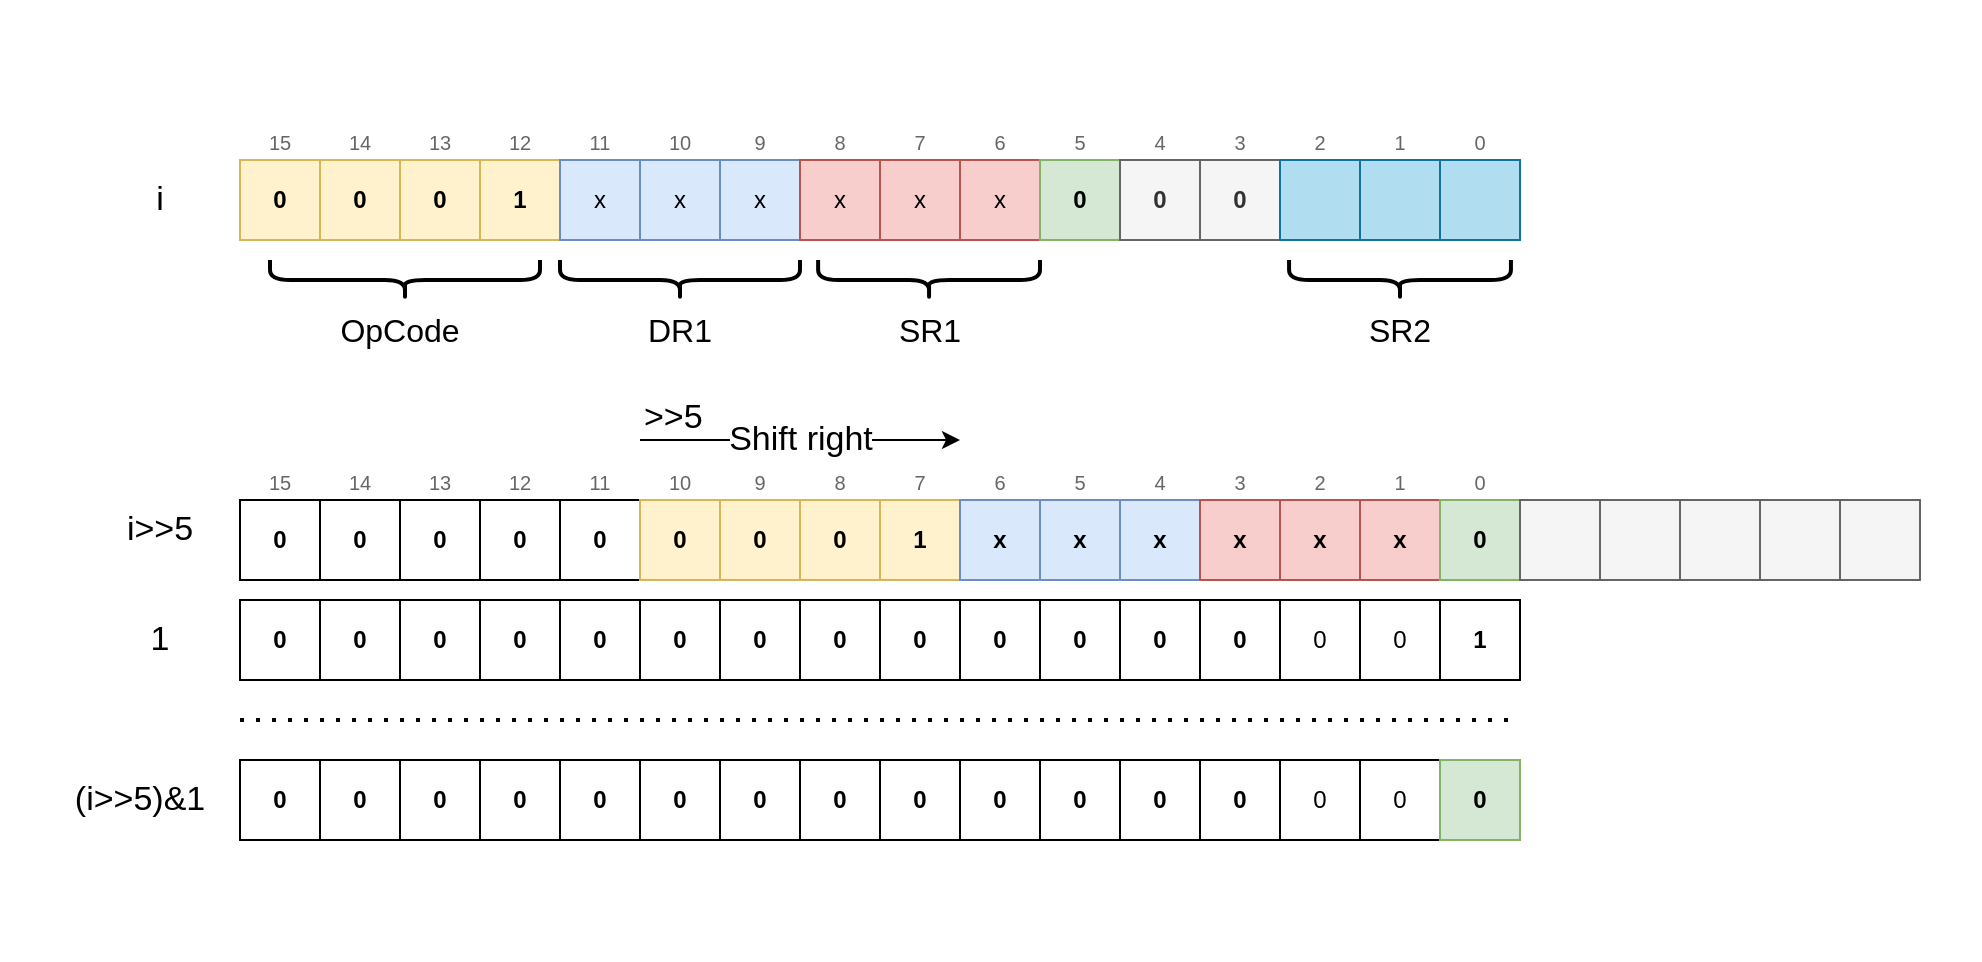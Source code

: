 <mxfile version="15.8.7" type="device"><diagram id="lDyvaed_ntnNjsBYcKlS" name="Page-1"><mxGraphModel dx="1106" dy="892" grid="1" gridSize="10" guides="1" tooltips="1" connect="1" arrows="1" fold="1" page="1" pageScale="1" pageWidth="827" pageHeight="1169" math="0" shadow="0"><root><mxCell id="0"/><mxCell id="1" parent="0"/><mxCell id="tQQPd7W1Cs7ZoaxXyXAr-112" value="" style="rounded=0;whiteSpace=wrap;html=1;fontSize=17;fillColor=none;strokeColor=none;" vertex="1" parent="1"><mxGeometry x="80" y="120" width="990" height="480" as="geometry"/></mxCell><mxCell id="PzuIrlQaU6gUbfsNahON-1" value="0" style="rounded=0;whiteSpace=wrap;html=1;fontStyle=1;fillColor=#fff2cc;strokeColor=#d6b656;" parent="1" vertex="1"><mxGeometry x="200" y="200" width="40" height="40" as="geometry"/></mxCell><mxCell id="PzuIrlQaU6gUbfsNahON-2" value="0" style="rounded=0;whiteSpace=wrap;html=1;fontStyle=1;fillColor=#fff2cc;strokeColor=#d6b656;" parent="1" vertex="1"><mxGeometry x="240" y="200" width="40" height="40" as="geometry"/></mxCell><mxCell id="PzuIrlQaU6gUbfsNahON-3" value="0" style="rounded=0;whiteSpace=wrap;html=1;fontStyle=1;fillColor=#fff2cc;strokeColor=#d6b656;" parent="1" vertex="1"><mxGeometry x="280" y="200" width="40" height="40" as="geometry"/></mxCell><mxCell id="PzuIrlQaU6gUbfsNahON-4" value="1" style="rounded=0;whiteSpace=wrap;html=1;fontStyle=1;fillColor=#fff2cc;strokeColor=#d6b656;" parent="1" vertex="1"><mxGeometry x="320" y="200" width="40" height="40" as="geometry"/></mxCell><mxCell id="PzuIrlQaU6gUbfsNahON-5" value="x" style="rounded=0;whiteSpace=wrap;html=1;fillColor=#dae8fc;strokeColor=#6c8ebf;" parent="1" vertex="1"><mxGeometry x="360" y="200" width="40" height="40" as="geometry"/></mxCell><mxCell id="PzuIrlQaU6gUbfsNahON-6" value="x" style="rounded=0;whiteSpace=wrap;html=1;fillColor=#dae8fc;strokeColor=#6c8ebf;" parent="1" vertex="1"><mxGeometry x="400" y="200" width="40" height="40" as="geometry"/></mxCell><mxCell id="PzuIrlQaU6gUbfsNahON-7" value="x" style="rounded=0;whiteSpace=wrap;html=1;fillColor=#dae8fc;strokeColor=#6c8ebf;" parent="1" vertex="1"><mxGeometry x="440" y="200" width="40" height="40" as="geometry"/></mxCell><mxCell id="PzuIrlQaU6gUbfsNahON-8" value="x" style="rounded=0;whiteSpace=wrap;html=1;fillColor=#f8cecc;strokeColor=#b85450;" parent="1" vertex="1"><mxGeometry x="480" y="200" width="40" height="40" as="geometry"/></mxCell><mxCell id="PzuIrlQaU6gUbfsNahON-9" value="x" style="rounded=0;whiteSpace=wrap;html=1;fillColor=#f8cecc;strokeColor=#b85450;" parent="1" vertex="1"><mxGeometry x="520" y="200" width="40" height="40" as="geometry"/></mxCell><mxCell id="PzuIrlQaU6gUbfsNahON-10" value="x" style="rounded=0;whiteSpace=wrap;html=1;fillColor=#f8cecc;strokeColor=#b85450;" parent="1" vertex="1"><mxGeometry x="560" y="200" width="40" height="40" as="geometry"/></mxCell><mxCell id="PzuIrlQaU6gUbfsNahON-11" value="0" style="rounded=0;whiteSpace=wrap;html=1;fontStyle=1;fillColor=#d5e8d4;strokeColor=#82b366;" parent="1" vertex="1"><mxGeometry x="600" y="200" width="40" height="40" as="geometry"/></mxCell><mxCell id="PzuIrlQaU6gUbfsNahON-12" value="0" style="rounded=0;whiteSpace=wrap;html=1;fontStyle=1;fillColor=#f5f5f5;fontColor=#333333;strokeColor=#666666;" parent="1" vertex="1"><mxGeometry x="640" y="200" width="40" height="40" as="geometry"/></mxCell><mxCell id="PzuIrlQaU6gUbfsNahON-13" value="0" style="rounded=0;whiteSpace=wrap;html=1;fontStyle=1;fillColor=#f5f5f5;fontColor=#333333;strokeColor=#666666;" parent="1" vertex="1"><mxGeometry x="680" y="200" width="40" height="40" as="geometry"/></mxCell><mxCell id="PzuIrlQaU6gUbfsNahON-14" value="" style="rounded=0;whiteSpace=wrap;html=1;fillColor=#b1ddf0;strokeColor=#10739e;" parent="1" vertex="1"><mxGeometry x="720" y="200" width="40" height="40" as="geometry"/></mxCell><mxCell id="PzuIrlQaU6gUbfsNahON-15" value="" style="rounded=0;whiteSpace=wrap;html=1;fillColor=#b1ddf0;strokeColor=#10739e;" parent="1" vertex="1"><mxGeometry x="760" y="200" width="40" height="40" as="geometry"/></mxCell><mxCell id="PzuIrlQaU6gUbfsNahON-16" value="" style="rounded=0;whiteSpace=wrap;html=1;fillColor=#b1ddf0;strokeColor=#10739e;" parent="1" vertex="1"><mxGeometry x="800" y="200" width="40" height="40" as="geometry"/></mxCell><mxCell id="PzuIrlQaU6gUbfsNahON-63" value="" style="shape=curlyBracket;whiteSpace=wrap;html=1;rounded=1;fontSize=16;strokeWidth=2;fillColor=none;rotation=-90;" parent="1" vertex="1"><mxGeometry x="272.5" y="192.5" width="20" height="135" as="geometry"/></mxCell><mxCell id="PzuIrlQaU6gUbfsNahON-65" value="OpCode" style="text;html=1;strokeColor=none;fillColor=none;align=center;verticalAlign=middle;whiteSpace=wrap;rounded=0;fontSize=16;" parent="1" vertex="1"><mxGeometry x="250" y="270" width="60" height="30" as="geometry"/></mxCell><mxCell id="PzuIrlQaU6gUbfsNahON-71" value="" style="shape=curlyBracket;whiteSpace=wrap;html=1;rounded=1;fontSize=16;strokeWidth=2;fillColor=none;rotation=-90;" parent="1" vertex="1"><mxGeometry x="534.53" y="204.54" width="20" height="110.93" as="geometry"/></mxCell><mxCell id="PzuIrlQaU6gUbfsNahON-72" value="SR1" style="text;html=1;strokeColor=none;fillColor=none;align=center;verticalAlign=middle;whiteSpace=wrap;rounded=0;fontSize=16;" parent="1" vertex="1"><mxGeometry x="514.53" y="270" width="60" height="30" as="geometry"/></mxCell><mxCell id="PzuIrlQaU6gUbfsNahON-73" value="0" style="text;html=1;strokeColor=none;fillColor=none;align=center;verticalAlign=bottom;whiteSpace=wrap;rounded=0;fontSize=10;fontColor=#666666;" parent="1" vertex="1"><mxGeometry x="800" y="170" width="40" height="30" as="geometry"/></mxCell><mxCell id="PzuIrlQaU6gUbfsNahON-74" value="1" style="text;html=1;strokeColor=none;fillColor=none;align=center;verticalAlign=bottom;whiteSpace=wrap;rounded=0;fontSize=10;fontColor=#666666;" parent="1" vertex="1"><mxGeometry x="760" y="170" width="40" height="30" as="geometry"/></mxCell><mxCell id="PzuIrlQaU6gUbfsNahON-75" value="2" style="text;html=1;strokeColor=none;fillColor=none;align=center;verticalAlign=bottom;whiteSpace=wrap;rounded=0;fontSize=10;fontColor=#666666;" parent="1" vertex="1"><mxGeometry x="720" y="170" width="40" height="30" as="geometry"/></mxCell><mxCell id="PzuIrlQaU6gUbfsNahON-76" value="3" style="text;html=1;strokeColor=none;fillColor=none;align=center;verticalAlign=bottom;whiteSpace=wrap;rounded=0;fontSize=10;fontColor=#666666;" parent="1" vertex="1"><mxGeometry x="680" y="170" width="40" height="30" as="geometry"/></mxCell><mxCell id="PzuIrlQaU6gUbfsNahON-77" value="4" style="text;html=1;strokeColor=none;fillColor=none;align=center;verticalAlign=bottom;whiteSpace=wrap;rounded=0;fontSize=10;fontColor=#666666;" parent="1" vertex="1"><mxGeometry x="640" y="170" width="40" height="30" as="geometry"/></mxCell><mxCell id="PzuIrlQaU6gUbfsNahON-78" value="5" style="text;html=1;strokeColor=none;fillColor=none;align=center;verticalAlign=bottom;whiteSpace=wrap;rounded=0;fontSize=10;fontColor=#666666;" parent="1" vertex="1"><mxGeometry x="600" y="170" width="40" height="30" as="geometry"/></mxCell><mxCell id="PzuIrlQaU6gUbfsNahON-79" value="6" style="text;html=1;strokeColor=none;fillColor=none;align=center;verticalAlign=bottom;whiteSpace=wrap;rounded=0;fontSize=10;fontColor=#666666;" parent="1" vertex="1"><mxGeometry x="560" y="170" width="40" height="30" as="geometry"/></mxCell><mxCell id="PzuIrlQaU6gUbfsNahON-80" value="7" style="text;html=1;strokeColor=none;fillColor=none;align=center;verticalAlign=bottom;whiteSpace=wrap;rounded=0;fontSize=10;fontColor=#666666;" parent="1" vertex="1"><mxGeometry x="520" y="170" width="40" height="30" as="geometry"/></mxCell><mxCell id="PzuIrlQaU6gUbfsNahON-81" value="8" style="text;html=1;strokeColor=none;fillColor=none;align=center;verticalAlign=bottom;whiteSpace=wrap;rounded=0;fontSize=10;fontColor=#666666;" parent="1" vertex="1"><mxGeometry x="480" y="170" width="40" height="30" as="geometry"/></mxCell><mxCell id="PzuIrlQaU6gUbfsNahON-82" value="9" style="text;html=1;strokeColor=none;fillColor=none;align=center;verticalAlign=bottom;whiteSpace=wrap;rounded=0;fontSize=10;fontColor=#666666;" parent="1" vertex="1"><mxGeometry x="440" y="170" width="40" height="30" as="geometry"/></mxCell><mxCell id="PzuIrlQaU6gUbfsNahON-83" value="10" style="text;html=1;strokeColor=none;fillColor=none;align=center;verticalAlign=bottom;whiteSpace=wrap;rounded=0;fontSize=10;fontColor=#666666;" parent="1" vertex="1"><mxGeometry x="400" y="170" width="40" height="30" as="geometry"/></mxCell><mxCell id="PzuIrlQaU6gUbfsNahON-84" value="11" style="text;html=1;strokeColor=none;fillColor=none;align=center;verticalAlign=bottom;whiteSpace=wrap;rounded=0;fontSize=10;fontColor=#666666;" parent="1" vertex="1"><mxGeometry x="360" y="170" width="40" height="30" as="geometry"/></mxCell><mxCell id="PzuIrlQaU6gUbfsNahON-85" value="12" style="text;html=1;strokeColor=none;fillColor=none;align=center;verticalAlign=bottom;whiteSpace=wrap;rounded=0;fontSize=10;fontColor=#666666;" parent="1" vertex="1"><mxGeometry x="320" y="170" width="40" height="30" as="geometry"/></mxCell><mxCell id="PzuIrlQaU6gUbfsNahON-86" value="13" style="text;html=1;strokeColor=none;fillColor=none;align=center;verticalAlign=bottom;whiteSpace=wrap;rounded=0;fontSize=10;fontColor=#666666;" parent="1" vertex="1"><mxGeometry x="280" y="170" width="40" height="30" as="geometry"/></mxCell><mxCell id="PzuIrlQaU6gUbfsNahON-87" value="14" style="text;html=1;strokeColor=none;fillColor=none;align=center;verticalAlign=bottom;whiteSpace=wrap;rounded=0;fontSize=10;fontColor=#666666;" parent="1" vertex="1"><mxGeometry x="240" y="170" width="40" height="30" as="geometry"/></mxCell><mxCell id="PzuIrlQaU6gUbfsNahON-88" value="15" style="text;html=1;strokeColor=none;fillColor=none;align=center;verticalAlign=bottom;whiteSpace=wrap;rounded=0;fontSize=10;fontColor=#666666;" parent="1" vertex="1"><mxGeometry x="200" y="170" width="40" height="30" as="geometry"/></mxCell><mxCell id="PzuIrlQaU6gUbfsNahON-91" value="" style="shape=curlyBracket;whiteSpace=wrap;html=1;rounded=1;fontSize=16;strokeWidth=2;fillColor=none;rotation=-90;" parent="1" vertex="1"><mxGeometry x="410" y="200" width="20" height="120" as="geometry"/></mxCell><mxCell id="PzuIrlQaU6gUbfsNahON-92" value="DR1" style="text;html=1;strokeColor=none;fillColor=none;align=center;verticalAlign=middle;whiteSpace=wrap;rounded=0;fontSize=16;" parent="1" vertex="1"><mxGeometry x="390" y="270" width="60" height="30" as="geometry"/></mxCell><mxCell id="PzuIrlQaU6gUbfsNahON-93" value="" style="shape=curlyBracket;whiteSpace=wrap;html=1;rounded=1;fontSize=16;strokeWidth=2;fillColor=none;rotation=-90;" parent="1" vertex="1"><mxGeometry x="770" y="204.54" width="20" height="110.93" as="geometry"/></mxCell><mxCell id="PzuIrlQaU6gUbfsNahON-94" value="SR2" style="text;html=1;strokeColor=none;fillColor=none;align=center;verticalAlign=middle;whiteSpace=wrap;rounded=0;fontSize=16;" parent="1" vertex="1"><mxGeometry x="750" y="270" width="60" height="30" as="geometry"/></mxCell><mxCell id="tQQPd7W1Cs7ZoaxXyXAr-1" value="&lt;font style=&quot;font-size: 17px&quot;&gt;i&lt;/font&gt;" style="text;html=1;strokeColor=none;fillColor=none;align=center;verticalAlign=middle;whiteSpace=wrap;rounded=0;" vertex="1" parent="1"><mxGeometry x="130" y="204.54" width="60" height="30" as="geometry"/></mxCell><mxCell id="tQQPd7W1Cs7ZoaxXyXAr-2" value="0" style="rounded=0;whiteSpace=wrap;html=1;fontStyle=1;" vertex="1" parent="1"><mxGeometry x="200" y="370" width="40" height="40" as="geometry"/></mxCell><mxCell id="tQQPd7W1Cs7ZoaxXyXAr-3" value="0" style="rounded=0;whiteSpace=wrap;html=1;fontStyle=1;" vertex="1" parent="1"><mxGeometry x="240" y="370" width="40" height="40" as="geometry"/></mxCell><mxCell id="tQQPd7W1Cs7ZoaxXyXAr-4" value="0" style="rounded=0;whiteSpace=wrap;html=1;fontStyle=1;" vertex="1" parent="1"><mxGeometry x="280" y="370" width="40" height="40" as="geometry"/></mxCell><mxCell id="tQQPd7W1Cs7ZoaxXyXAr-5" value="0" style="rounded=0;whiteSpace=wrap;html=1;fontStyle=1;" vertex="1" parent="1"><mxGeometry x="320" y="370" width="40" height="40" as="geometry"/></mxCell><mxCell id="tQQPd7W1Cs7ZoaxXyXAr-6" value="0" style="rounded=0;whiteSpace=wrap;html=1;fontStyle=1" vertex="1" parent="1"><mxGeometry x="360" y="370" width="40" height="40" as="geometry"/></mxCell><mxCell id="tQQPd7W1Cs7ZoaxXyXAr-7" value="0" style="rounded=0;whiteSpace=wrap;html=1;fontStyle=1;fillColor=#fff2cc;strokeColor=#d6b656;" vertex="1" parent="1"><mxGeometry x="400" y="370" width="40" height="40" as="geometry"/></mxCell><mxCell id="tQQPd7W1Cs7ZoaxXyXAr-8" value="&lt;span style=&quot;font-weight: 700&quot;&gt;0&lt;/span&gt;" style="rounded=0;whiteSpace=wrap;html=1;fillColor=#fff2cc;strokeColor=#d6b656;" vertex="1" parent="1"><mxGeometry x="440" y="370" width="40" height="40" as="geometry"/></mxCell><mxCell id="tQQPd7W1Cs7ZoaxXyXAr-9" value="&lt;span style=&quot;font-weight: 700&quot;&gt;0&lt;/span&gt;" style="rounded=0;whiteSpace=wrap;html=1;fillColor=#fff2cc;strokeColor=#d6b656;" vertex="1" parent="1"><mxGeometry x="480" y="370" width="40" height="40" as="geometry"/></mxCell><mxCell id="tQQPd7W1Cs7ZoaxXyXAr-10" value="&lt;span style=&quot;font-weight: 700&quot;&gt;1&lt;/span&gt;" style="rounded=0;whiteSpace=wrap;html=1;fillColor=#fff2cc;strokeColor=#d6b656;" vertex="1" parent="1"><mxGeometry x="520" y="370" width="40" height="40" as="geometry"/></mxCell><mxCell id="tQQPd7W1Cs7ZoaxXyXAr-11" value="x" style="rounded=0;whiteSpace=wrap;html=1;fillColor=#dae8fc;strokeColor=#6c8ebf;fontStyle=1" vertex="1" parent="1"><mxGeometry x="560" y="370" width="40" height="40" as="geometry"/></mxCell><mxCell id="tQQPd7W1Cs7ZoaxXyXAr-12" value="x" style="rounded=0;whiteSpace=wrap;html=1;fontStyle=1;fillColor=#dae8fc;strokeColor=#6c8ebf;" vertex="1" parent="1"><mxGeometry x="600" y="370" width="40" height="40" as="geometry"/></mxCell><mxCell id="tQQPd7W1Cs7ZoaxXyXAr-13" value="x" style="rounded=0;whiteSpace=wrap;html=1;fontStyle=1;fillColor=#dae8fc;strokeColor=#6c8ebf;" vertex="1" parent="1"><mxGeometry x="640" y="370" width="40" height="40" as="geometry"/></mxCell><mxCell id="tQQPd7W1Cs7ZoaxXyXAr-14" value="x" style="rounded=0;whiteSpace=wrap;html=1;fontStyle=1;fillColor=#f8cecc;strokeColor=#b85450;" vertex="1" parent="1"><mxGeometry x="680" y="370" width="40" height="40" as="geometry"/></mxCell><mxCell id="tQQPd7W1Cs7ZoaxXyXAr-15" value="x" style="rounded=0;whiteSpace=wrap;html=1;fillColor=#f8cecc;strokeColor=#b85450;fontStyle=1" vertex="1" parent="1"><mxGeometry x="720" y="370" width="40" height="40" as="geometry"/></mxCell><mxCell id="tQQPd7W1Cs7ZoaxXyXAr-16" value="x" style="rounded=0;whiteSpace=wrap;html=1;fillColor=#f8cecc;strokeColor=#b85450;fontStyle=1" vertex="1" parent="1"><mxGeometry x="760" y="370" width="40" height="40" as="geometry"/></mxCell><mxCell id="tQQPd7W1Cs7ZoaxXyXAr-17" value="0" style="rounded=0;whiteSpace=wrap;html=1;fillColor=#d5e8d4;strokeColor=#82b366;fontStyle=1" vertex="1" parent="1"><mxGeometry x="800" y="370" width="40" height="40" as="geometry"/></mxCell><mxCell id="tQQPd7W1Cs7ZoaxXyXAr-22" value="0" style="text;html=1;strokeColor=none;fillColor=none;align=center;verticalAlign=bottom;whiteSpace=wrap;rounded=0;fontSize=10;fontColor=#666666;" vertex="1" parent="1"><mxGeometry x="800" y="340" width="40" height="30" as="geometry"/></mxCell><mxCell id="tQQPd7W1Cs7ZoaxXyXAr-23" value="1" style="text;html=1;strokeColor=none;fillColor=none;align=center;verticalAlign=bottom;whiteSpace=wrap;rounded=0;fontSize=10;fontColor=#666666;" vertex="1" parent="1"><mxGeometry x="760" y="340" width="40" height="30" as="geometry"/></mxCell><mxCell id="tQQPd7W1Cs7ZoaxXyXAr-24" value="2" style="text;html=1;strokeColor=none;fillColor=none;align=center;verticalAlign=bottom;whiteSpace=wrap;rounded=0;fontSize=10;fontColor=#666666;" vertex="1" parent="1"><mxGeometry x="720" y="340" width="40" height="30" as="geometry"/></mxCell><mxCell id="tQQPd7W1Cs7ZoaxXyXAr-25" value="3" style="text;html=1;strokeColor=none;fillColor=none;align=center;verticalAlign=bottom;whiteSpace=wrap;rounded=0;fontSize=10;fontColor=#666666;" vertex="1" parent="1"><mxGeometry x="680" y="340" width="40" height="30" as="geometry"/></mxCell><mxCell id="tQQPd7W1Cs7ZoaxXyXAr-26" value="4" style="text;html=1;strokeColor=none;fillColor=none;align=center;verticalAlign=bottom;whiteSpace=wrap;rounded=0;fontSize=10;fontColor=#666666;" vertex="1" parent="1"><mxGeometry x="640" y="340" width="40" height="30" as="geometry"/></mxCell><mxCell id="tQQPd7W1Cs7ZoaxXyXAr-27" value="5" style="text;html=1;strokeColor=none;fillColor=none;align=center;verticalAlign=bottom;whiteSpace=wrap;rounded=0;fontSize=10;fontColor=#666666;" vertex="1" parent="1"><mxGeometry x="600" y="340" width="40" height="30" as="geometry"/></mxCell><mxCell id="tQQPd7W1Cs7ZoaxXyXAr-28" value="6" style="text;html=1;strokeColor=none;fillColor=none;align=center;verticalAlign=bottom;whiteSpace=wrap;rounded=0;fontSize=10;fontColor=#666666;" vertex="1" parent="1"><mxGeometry x="560" y="340" width="40" height="30" as="geometry"/></mxCell><mxCell id="tQQPd7W1Cs7ZoaxXyXAr-29" value="7" style="text;html=1;strokeColor=none;fillColor=none;align=center;verticalAlign=bottom;whiteSpace=wrap;rounded=0;fontSize=10;fontColor=#666666;" vertex="1" parent="1"><mxGeometry x="520" y="340" width="40" height="30" as="geometry"/></mxCell><mxCell id="tQQPd7W1Cs7ZoaxXyXAr-30" value="8" style="text;html=1;strokeColor=none;fillColor=none;align=center;verticalAlign=bottom;whiteSpace=wrap;rounded=0;fontSize=10;fontColor=#666666;" vertex="1" parent="1"><mxGeometry x="480" y="340" width="40" height="30" as="geometry"/></mxCell><mxCell id="tQQPd7W1Cs7ZoaxXyXAr-31" value="9" style="text;html=1;strokeColor=none;fillColor=none;align=center;verticalAlign=bottom;whiteSpace=wrap;rounded=0;fontSize=10;fontColor=#666666;" vertex="1" parent="1"><mxGeometry x="440" y="340" width="40" height="30" as="geometry"/></mxCell><mxCell id="tQQPd7W1Cs7ZoaxXyXAr-32" value="10" style="text;html=1;strokeColor=none;fillColor=none;align=center;verticalAlign=bottom;whiteSpace=wrap;rounded=0;fontSize=10;fontColor=#666666;" vertex="1" parent="1"><mxGeometry x="400" y="340" width="40" height="30" as="geometry"/></mxCell><mxCell id="tQQPd7W1Cs7ZoaxXyXAr-33" value="11" style="text;html=1;strokeColor=none;fillColor=none;align=center;verticalAlign=bottom;whiteSpace=wrap;rounded=0;fontSize=10;fontColor=#666666;" vertex="1" parent="1"><mxGeometry x="360" y="340" width="40" height="30" as="geometry"/></mxCell><mxCell id="tQQPd7W1Cs7ZoaxXyXAr-34" value="12" style="text;html=1;strokeColor=none;fillColor=none;align=center;verticalAlign=bottom;whiteSpace=wrap;rounded=0;fontSize=10;fontColor=#666666;" vertex="1" parent="1"><mxGeometry x="320" y="340" width="40" height="30" as="geometry"/></mxCell><mxCell id="tQQPd7W1Cs7ZoaxXyXAr-35" value="13" style="text;html=1;strokeColor=none;fillColor=none;align=center;verticalAlign=bottom;whiteSpace=wrap;rounded=0;fontSize=10;fontColor=#666666;" vertex="1" parent="1"><mxGeometry x="280" y="340" width="40" height="30" as="geometry"/></mxCell><mxCell id="tQQPd7W1Cs7ZoaxXyXAr-36" value="14" style="text;html=1;strokeColor=none;fillColor=none;align=center;verticalAlign=bottom;whiteSpace=wrap;rounded=0;fontSize=10;fontColor=#666666;" vertex="1" parent="1"><mxGeometry x="240" y="340" width="40" height="30" as="geometry"/></mxCell><mxCell id="tQQPd7W1Cs7ZoaxXyXAr-37" value="15" style="text;html=1;strokeColor=none;fillColor=none;align=center;verticalAlign=bottom;whiteSpace=wrap;rounded=0;fontSize=10;fontColor=#666666;" vertex="1" parent="1"><mxGeometry x="200" y="340" width="40" height="30" as="geometry"/></mxCell><mxCell id="tQQPd7W1Cs7ZoaxXyXAr-43" value="" style="rounded=0;whiteSpace=wrap;html=1;fontStyle=1;fillColor=#f5f5f5;fontColor=#333333;strokeColor=#666666;" vertex="1" parent="1"><mxGeometry x="840" y="370" width="40" height="40" as="geometry"/></mxCell><mxCell id="tQQPd7W1Cs7ZoaxXyXAr-44" value="" style="rounded=0;whiteSpace=wrap;html=1;fontStyle=1;fillColor=#f5f5f5;fontColor=#333333;strokeColor=#666666;" vertex="1" parent="1"><mxGeometry x="880" y="370" width="40" height="40" as="geometry"/></mxCell><mxCell id="tQQPd7W1Cs7ZoaxXyXAr-45" value="" style="rounded=0;whiteSpace=wrap;html=1;fillColor=#f5f5f5;fontColor=#333333;strokeColor=#666666;" vertex="1" parent="1"><mxGeometry x="920" y="370" width="40" height="40" as="geometry"/></mxCell><mxCell id="tQQPd7W1Cs7ZoaxXyXAr-46" value="" style="rounded=0;whiteSpace=wrap;html=1;fillColor=#f5f5f5;fontColor=#333333;strokeColor=#666666;" vertex="1" parent="1"><mxGeometry x="960" y="370" width="40" height="40" as="geometry"/></mxCell><mxCell id="tQQPd7W1Cs7ZoaxXyXAr-47" value="" style="rounded=0;whiteSpace=wrap;html=1;fillColor=#f5f5f5;fontColor=#333333;strokeColor=#666666;" vertex="1" parent="1"><mxGeometry x="1000" y="370" width="40" height="40" as="geometry"/></mxCell><mxCell id="tQQPd7W1Cs7ZoaxXyXAr-53" value="&lt;font style=&quot;font-size: 17px&quot;&gt;i&amp;gt;&amp;gt;5&lt;/font&gt;" style="text;html=1;strokeColor=none;fillColor=none;align=center;verticalAlign=middle;whiteSpace=wrap;rounded=0;" vertex="1" parent="1"><mxGeometry x="130" y="370" width="60" height="30" as="geometry"/></mxCell><mxCell id="tQQPd7W1Cs7ZoaxXyXAr-54" value="0" style="rounded=0;whiteSpace=wrap;html=1;fontStyle=1;" vertex="1" parent="1"><mxGeometry x="200" y="420" width="40" height="40" as="geometry"/></mxCell><mxCell id="tQQPd7W1Cs7ZoaxXyXAr-55" value="0" style="rounded=0;whiteSpace=wrap;html=1;fontStyle=1;" vertex="1" parent="1"><mxGeometry x="240" y="420" width="40" height="40" as="geometry"/></mxCell><mxCell id="tQQPd7W1Cs7ZoaxXyXAr-56" value="0" style="rounded=0;whiteSpace=wrap;html=1;fontStyle=1;" vertex="1" parent="1"><mxGeometry x="280" y="420" width="40" height="40" as="geometry"/></mxCell><mxCell id="tQQPd7W1Cs7ZoaxXyXAr-57" value="0" style="rounded=0;whiteSpace=wrap;html=1;fontStyle=1;" vertex="1" parent="1"><mxGeometry x="320" y="420" width="40" height="40" as="geometry"/></mxCell><mxCell id="tQQPd7W1Cs7ZoaxXyXAr-58" value="0" style="rounded=0;whiteSpace=wrap;html=1;fontStyle=1" vertex="1" parent="1"><mxGeometry x="360" y="420" width="40" height="40" as="geometry"/></mxCell><mxCell id="tQQPd7W1Cs7ZoaxXyXAr-59" value="0" style="rounded=0;whiteSpace=wrap;html=1;fontStyle=1" vertex="1" parent="1"><mxGeometry x="400" y="420" width="40" height="40" as="geometry"/></mxCell><mxCell id="tQQPd7W1Cs7ZoaxXyXAr-60" value="&lt;span style=&quot;font-weight: 700&quot;&gt;0&lt;/span&gt;" style="rounded=0;whiteSpace=wrap;html=1;" vertex="1" parent="1"><mxGeometry x="440" y="420" width="40" height="40" as="geometry"/></mxCell><mxCell id="tQQPd7W1Cs7ZoaxXyXAr-61" value="&lt;span style=&quot;font-weight: 700&quot;&gt;0&lt;/span&gt;" style="rounded=0;whiteSpace=wrap;html=1;" vertex="1" parent="1"><mxGeometry x="480" y="420" width="40" height="40" as="geometry"/></mxCell><mxCell id="tQQPd7W1Cs7ZoaxXyXAr-62" value="&lt;span style=&quot;font-weight: 700&quot;&gt;0&lt;/span&gt;" style="rounded=0;whiteSpace=wrap;html=1;" vertex="1" parent="1"><mxGeometry x="520" y="420" width="40" height="40" as="geometry"/></mxCell><mxCell id="tQQPd7W1Cs7ZoaxXyXAr-63" value="&lt;span style=&quot;font-weight: 700&quot;&gt;0&lt;/span&gt;" style="rounded=0;whiteSpace=wrap;html=1;" vertex="1" parent="1"><mxGeometry x="560" y="420" width="40" height="40" as="geometry"/></mxCell><mxCell id="tQQPd7W1Cs7ZoaxXyXAr-64" value="0" style="rounded=0;whiteSpace=wrap;html=1;fontStyle=1" vertex="1" parent="1"><mxGeometry x="600" y="420" width="40" height="40" as="geometry"/></mxCell><mxCell id="tQQPd7W1Cs7ZoaxXyXAr-65" value="0" style="rounded=0;whiteSpace=wrap;html=1;fontStyle=1" vertex="1" parent="1"><mxGeometry x="640" y="420" width="40" height="40" as="geometry"/></mxCell><mxCell id="tQQPd7W1Cs7ZoaxXyXAr-66" value="0" style="rounded=0;whiteSpace=wrap;html=1;fontStyle=1" vertex="1" parent="1"><mxGeometry x="680" y="420" width="40" height="40" as="geometry"/></mxCell><mxCell id="tQQPd7W1Cs7ZoaxXyXAr-67" value="0" style="rounded=0;whiteSpace=wrap;html=1;" vertex="1" parent="1"><mxGeometry x="720" y="420" width="40" height="40" as="geometry"/></mxCell><mxCell id="tQQPd7W1Cs7ZoaxXyXAr-68" value="0" style="rounded=0;whiteSpace=wrap;html=1;" vertex="1" parent="1"><mxGeometry x="760" y="420" width="40" height="40" as="geometry"/></mxCell><mxCell id="tQQPd7W1Cs7ZoaxXyXAr-69" value="1" style="rounded=0;whiteSpace=wrap;html=1;fontStyle=1" vertex="1" parent="1"><mxGeometry x="800" y="420" width="40" height="40" as="geometry"/></mxCell><mxCell id="tQQPd7W1Cs7ZoaxXyXAr-93" value="&lt;font style=&quot;font-size: 17px&quot;&gt;1&lt;/font&gt;" style="text;html=1;strokeColor=none;fillColor=none;align=center;verticalAlign=middle;whiteSpace=wrap;rounded=0;" vertex="1" parent="1"><mxGeometry x="130" y="425" width="60" height="30" as="geometry"/></mxCell><mxCell id="tQQPd7W1Cs7ZoaxXyXAr-94" value="" style="endArrow=none;dashed=1;html=1;dashPattern=1 3;strokeWidth=2;rounded=0;fontSize=17;" edge="1" parent="1"><mxGeometry width="50" height="50" relative="1" as="geometry"><mxPoint x="200" y="480" as="sourcePoint"/><mxPoint x="840" y="480" as="targetPoint"/></mxGeometry></mxCell><mxCell id="tQQPd7W1Cs7ZoaxXyXAr-95" value="0" style="rounded=0;whiteSpace=wrap;html=1;fontStyle=1;" vertex="1" parent="1"><mxGeometry x="200" y="500" width="40" height="40" as="geometry"/></mxCell><mxCell id="tQQPd7W1Cs7ZoaxXyXAr-96" value="0" style="rounded=0;whiteSpace=wrap;html=1;fontStyle=1;" vertex="1" parent="1"><mxGeometry x="240" y="500" width="40" height="40" as="geometry"/></mxCell><mxCell id="tQQPd7W1Cs7ZoaxXyXAr-97" value="0" style="rounded=0;whiteSpace=wrap;html=1;fontStyle=1;" vertex="1" parent="1"><mxGeometry x="280" y="500" width="40" height="40" as="geometry"/></mxCell><mxCell id="tQQPd7W1Cs7ZoaxXyXAr-98" value="0" style="rounded=0;whiteSpace=wrap;html=1;fontStyle=1;" vertex="1" parent="1"><mxGeometry x="320" y="500" width="40" height="40" as="geometry"/></mxCell><mxCell id="tQQPd7W1Cs7ZoaxXyXAr-99" value="0" style="rounded=0;whiteSpace=wrap;html=1;fontStyle=1" vertex="1" parent="1"><mxGeometry x="360" y="500" width="40" height="40" as="geometry"/></mxCell><mxCell id="tQQPd7W1Cs7ZoaxXyXAr-100" value="0" style="rounded=0;whiteSpace=wrap;html=1;fontStyle=1" vertex="1" parent="1"><mxGeometry x="400" y="500" width="40" height="40" as="geometry"/></mxCell><mxCell id="tQQPd7W1Cs7ZoaxXyXAr-101" value="&lt;span style=&quot;font-weight: 700&quot;&gt;0&lt;/span&gt;" style="rounded=0;whiteSpace=wrap;html=1;" vertex="1" parent="1"><mxGeometry x="440" y="500" width="40" height="40" as="geometry"/></mxCell><mxCell id="tQQPd7W1Cs7ZoaxXyXAr-102" value="&lt;span style=&quot;font-weight: 700&quot;&gt;0&lt;/span&gt;" style="rounded=0;whiteSpace=wrap;html=1;" vertex="1" parent="1"><mxGeometry x="480" y="500" width="40" height="40" as="geometry"/></mxCell><mxCell id="tQQPd7W1Cs7ZoaxXyXAr-103" value="&lt;span style=&quot;font-weight: 700&quot;&gt;0&lt;/span&gt;" style="rounded=0;whiteSpace=wrap;html=1;" vertex="1" parent="1"><mxGeometry x="520" y="500" width="40" height="40" as="geometry"/></mxCell><mxCell id="tQQPd7W1Cs7ZoaxXyXAr-104" value="&lt;span style=&quot;font-weight: 700&quot;&gt;0&lt;/span&gt;" style="rounded=0;whiteSpace=wrap;html=1;" vertex="1" parent="1"><mxGeometry x="560" y="500" width="40" height="40" as="geometry"/></mxCell><mxCell id="tQQPd7W1Cs7ZoaxXyXAr-105" value="0" style="rounded=0;whiteSpace=wrap;html=1;fontStyle=1" vertex="1" parent="1"><mxGeometry x="600" y="500" width="40" height="40" as="geometry"/></mxCell><mxCell id="tQQPd7W1Cs7ZoaxXyXAr-106" value="0" style="rounded=0;whiteSpace=wrap;html=1;fontStyle=1" vertex="1" parent="1"><mxGeometry x="640" y="500" width="40" height="40" as="geometry"/></mxCell><mxCell id="tQQPd7W1Cs7ZoaxXyXAr-107" value="0" style="rounded=0;whiteSpace=wrap;html=1;fontStyle=1" vertex="1" parent="1"><mxGeometry x="680" y="500" width="40" height="40" as="geometry"/></mxCell><mxCell id="tQQPd7W1Cs7ZoaxXyXAr-108" value="0" style="rounded=0;whiteSpace=wrap;html=1;" vertex="1" parent="1"><mxGeometry x="720" y="500" width="40" height="40" as="geometry"/></mxCell><mxCell id="tQQPd7W1Cs7ZoaxXyXAr-109" value="0" style="rounded=0;whiteSpace=wrap;html=1;" vertex="1" parent="1"><mxGeometry x="760" y="500" width="40" height="40" as="geometry"/></mxCell><mxCell id="tQQPd7W1Cs7ZoaxXyXAr-110" value="0" style="rounded=0;whiteSpace=wrap;html=1;fontStyle=1;fillColor=#d5e8d4;strokeColor=#82b366;" vertex="1" parent="1"><mxGeometry x="800" y="500" width="40" height="40" as="geometry"/></mxCell><mxCell id="tQQPd7W1Cs7ZoaxXyXAr-111" value="&lt;font style=&quot;font-size: 17px&quot;&gt;(i&amp;gt;&amp;gt;5)&amp;amp;1&lt;/font&gt;" style="text;html=1;strokeColor=none;fillColor=none;align=center;verticalAlign=middle;whiteSpace=wrap;rounded=0;" vertex="1" parent="1"><mxGeometry x="120" y="505" width="60" height="30" as="geometry"/></mxCell><mxCell id="tQQPd7W1Cs7ZoaxXyXAr-114" value="" style="endArrow=classic;html=1;rounded=0;fontSize=17;" edge="1" parent="1"><mxGeometry relative="1" as="geometry"><mxPoint x="400" y="340" as="sourcePoint"/><mxPoint x="560" y="340" as="targetPoint"/></mxGeometry></mxCell><mxCell id="tQQPd7W1Cs7ZoaxXyXAr-115" value="Shift right" style="edgeLabel;resizable=0;html=1;align=center;verticalAlign=middle;fontSize=17;fillColor=none;" connectable="0" vertex="1" parent="tQQPd7W1Cs7ZoaxXyXAr-114"><mxGeometry relative="1" as="geometry"/></mxCell><mxCell id="tQQPd7W1Cs7ZoaxXyXAr-116" value="&amp;gt;&amp;gt;5" style="edgeLabel;resizable=0;html=1;align=left;verticalAlign=bottom;fontSize=17;fillColor=none;" connectable="0" vertex="1" parent="tQQPd7W1Cs7ZoaxXyXAr-114"><mxGeometry x="-1" relative="1" as="geometry"/></mxCell></root></mxGraphModel></diagram></mxfile>
